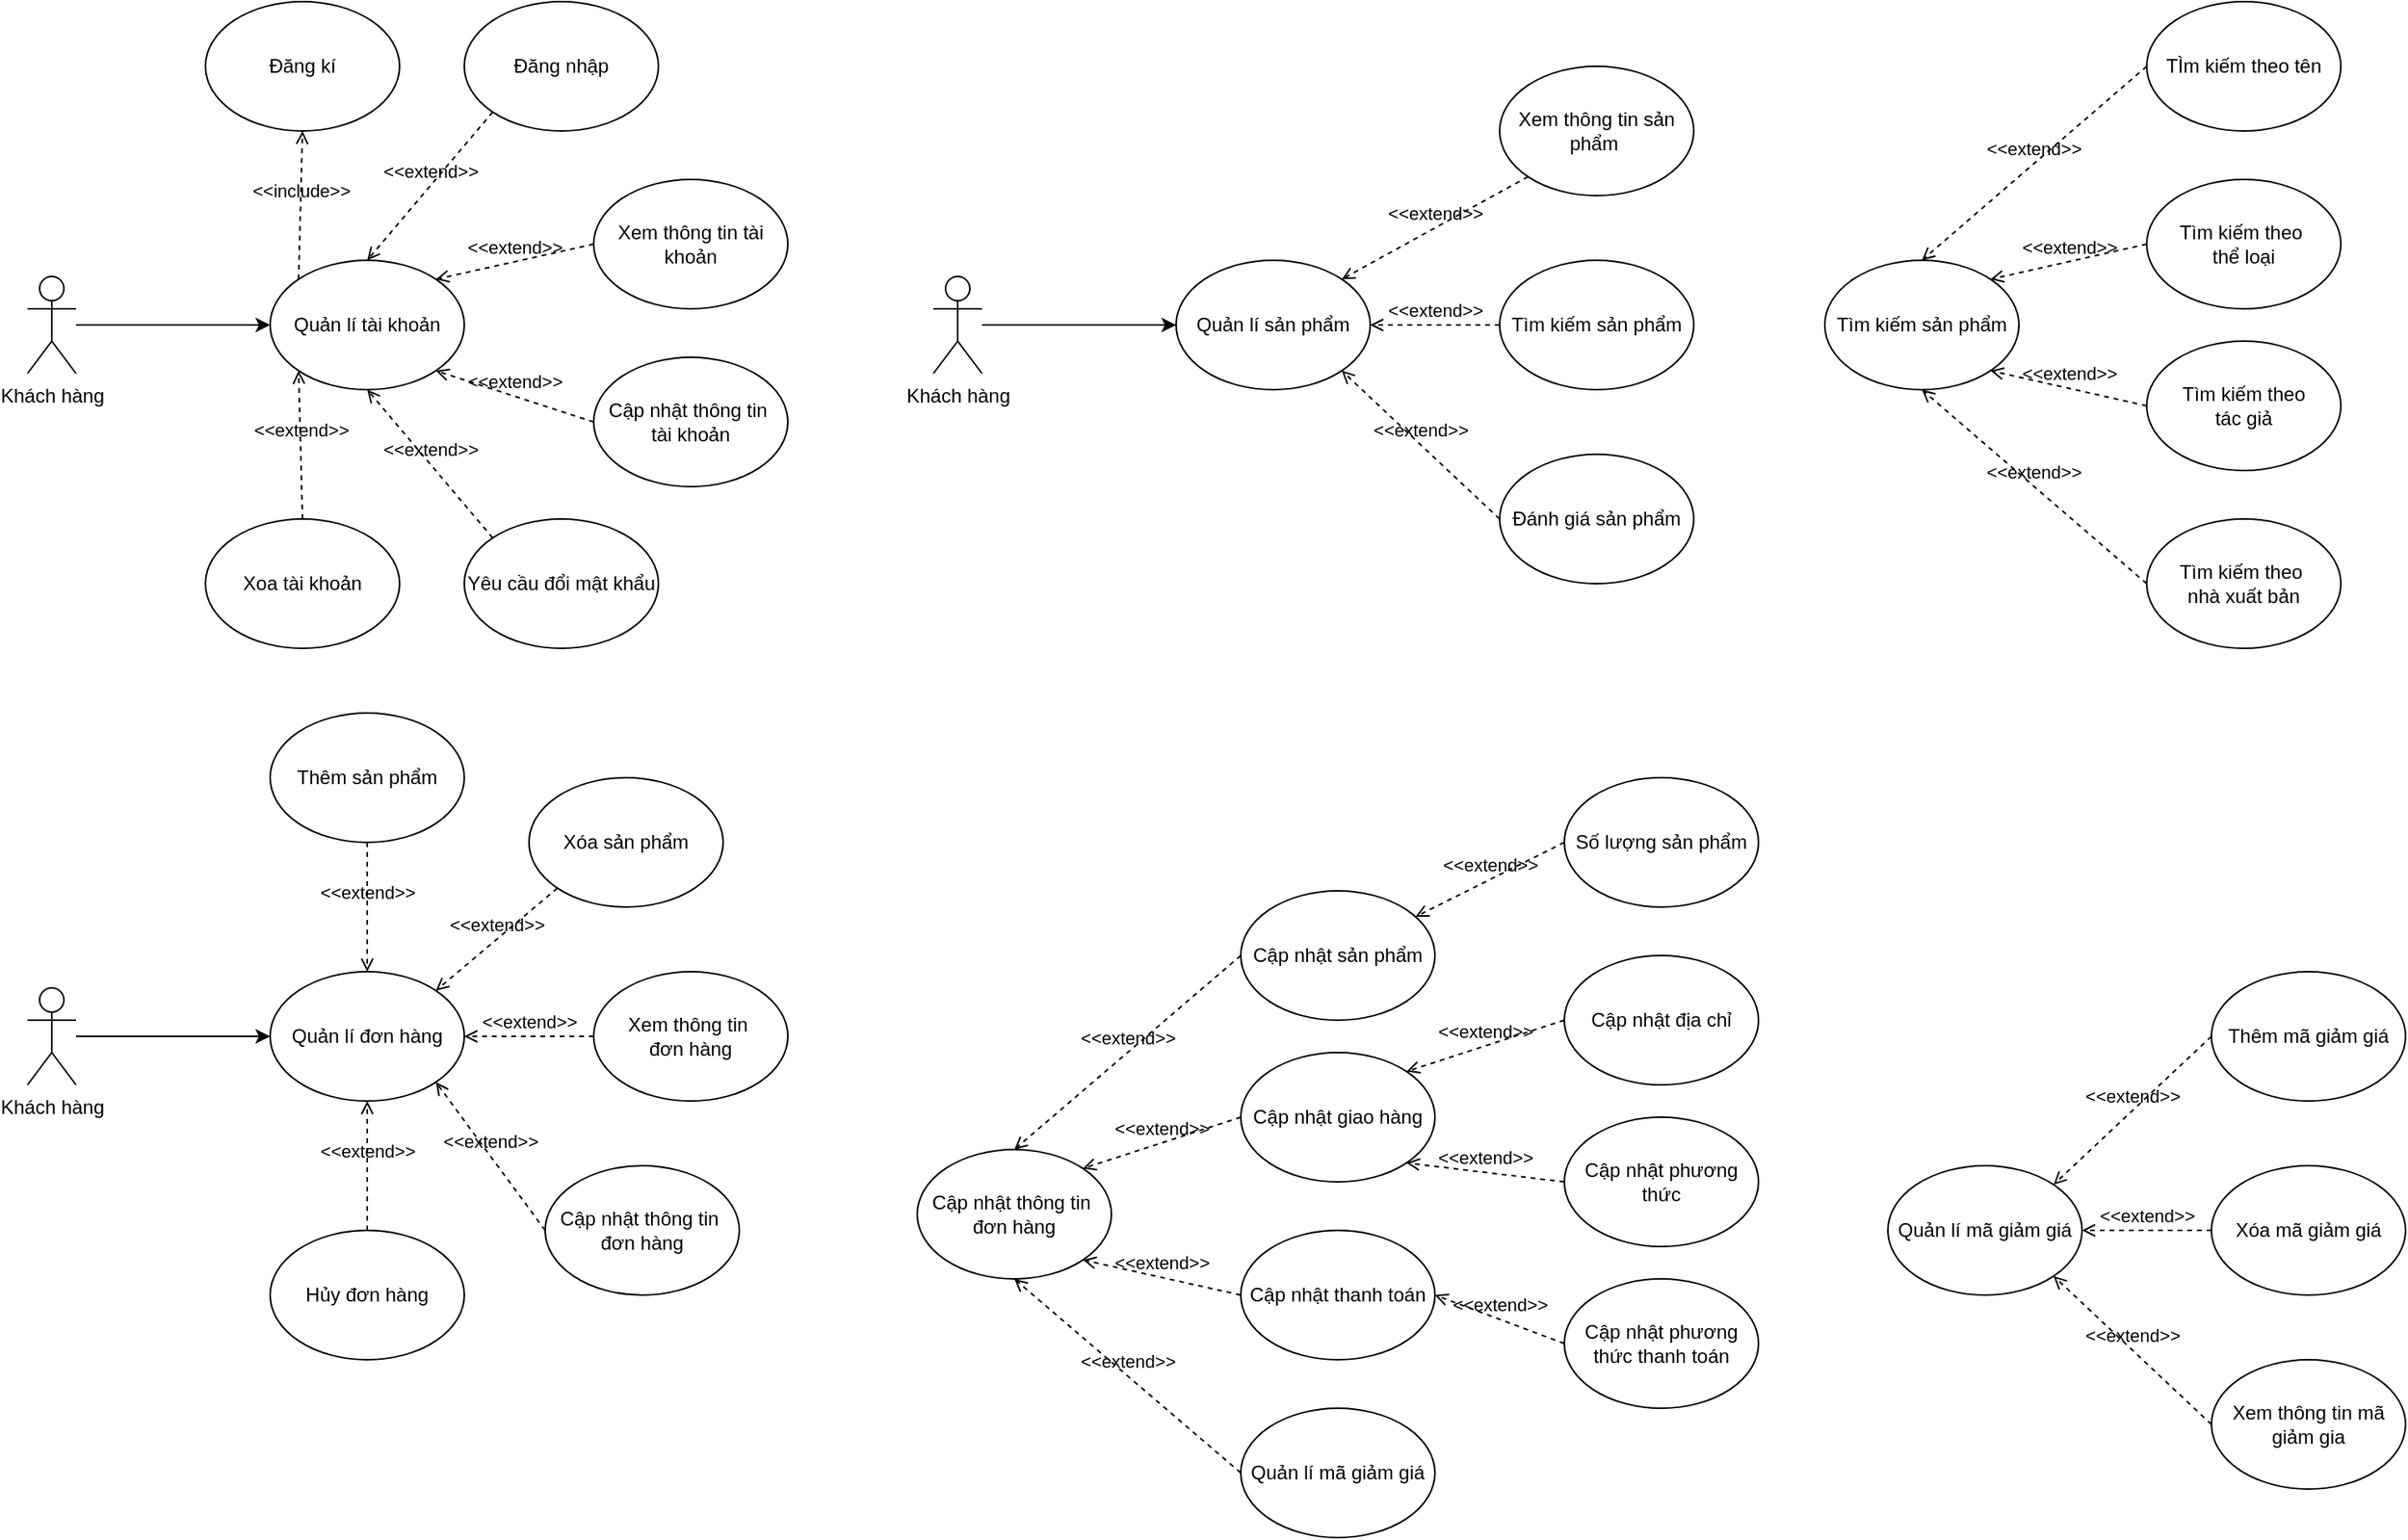 <mxfile version="25.0.3">
  <diagram id="cjc6E5WjeqhHvpoz-hhE" name="Trang-1">
    <mxGraphModel dx="1837" dy="983" grid="1" gridSize="10" guides="1" tooltips="1" connect="1" arrows="1" fold="1" page="1" pageScale="1" pageWidth="827" pageHeight="1169" math="0" shadow="0">
      <root>
        <mxCell id="0" />
        <mxCell id="1" parent="0" />
        <mxCell id="bTF0H9JN2Bej_xpVJtce-15" style="edgeStyle=orthogonalEdgeStyle;rounded=0;orthogonalLoop=1;jettySize=auto;html=1;entryX=0;entryY=0.5;entryDx=0;entryDy=0;" edge="1" parent="1" source="bTF0H9JN2Bej_xpVJtce-1" target="bTF0H9JN2Bej_xpVJtce-2">
          <mxGeometry relative="1" as="geometry" />
        </mxCell>
        <mxCell id="bTF0H9JN2Bej_xpVJtce-1" value="Khách hàng" style="shape=umlActor;verticalLabelPosition=bottom;verticalAlign=top;html=1;outlineConnect=0;" vertex="1" parent="1">
          <mxGeometry x="130" y="290" width="30" height="60" as="geometry" />
        </mxCell>
        <mxCell id="bTF0H9JN2Bej_xpVJtce-2" value="Quản lí tài khoản" style="ellipse;whiteSpace=wrap;html=1;" vertex="1" parent="1">
          <mxGeometry x="280" y="280" width="120" height="80" as="geometry" />
        </mxCell>
        <mxCell id="bTF0H9JN2Bej_xpVJtce-3" value="&amp;lt;&amp;lt;extend&amp;gt;&amp;gt;" style="html=1;verticalAlign=bottom;labelBackgroundColor=none;endArrow=open;endFill=0;dashed=1;rounded=0;entryX=0.5;entryY=0;entryDx=0;entryDy=0;exitX=0;exitY=1;exitDx=0;exitDy=0;" edge="1" parent="1" source="bTF0H9JN2Bej_xpVJtce-5" target="bTF0H9JN2Bej_xpVJtce-2">
          <mxGeometry width="160" relative="1" as="geometry">
            <mxPoint x="70" y="450" as="sourcePoint" />
            <mxPoint x="220" y="450" as="targetPoint" />
          </mxGeometry>
        </mxCell>
        <mxCell id="bTF0H9JN2Bej_xpVJtce-4" value="Đăng kí" style="ellipse;whiteSpace=wrap;html=1;" vertex="1" parent="1">
          <mxGeometry x="240" y="120" width="120" height="80" as="geometry" />
        </mxCell>
        <mxCell id="bTF0H9JN2Bej_xpVJtce-5" value="Đăng nhập" style="ellipse;whiteSpace=wrap;html=1;" vertex="1" parent="1">
          <mxGeometry x="400" y="120" width="120" height="80" as="geometry" />
        </mxCell>
        <mxCell id="bTF0H9JN2Bej_xpVJtce-6" value="Xem thông tin tài khoản" style="ellipse;whiteSpace=wrap;html=1;" vertex="1" parent="1">
          <mxGeometry x="480" y="230" width="120" height="80" as="geometry" />
        </mxCell>
        <mxCell id="bTF0H9JN2Bej_xpVJtce-7" value="Cập nhật thông tin&amp;nbsp;&lt;div&gt;tài khoản&lt;/div&gt;" style="ellipse;whiteSpace=wrap;html=1;" vertex="1" parent="1">
          <mxGeometry x="480" y="340" width="120" height="80" as="geometry" />
        </mxCell>
        <mxCell id="bTF0H9JN2Bej_xpVJtce-8" value="Xoa tài khoản" style="ellipse;whiteSpace=wrap;html=1;" vertex="1" parent="1">
          <mxGeometry x="240" y="440" width="120" height="80" as="geometry" />
        </mxCell>
        <mxCell id="bTF0H9JN2Bej_xpVJtce-9" value="Yêu cầu đổi mật khẩu" style="ellipse;whiteSpace=wrap;html=1;" vertex="1" parent="1">
          <mxGeometry x="400" y="440" width="120" height="80" as="geometry" />
        </mxCell>
        <mxCell id="bTF0H9JN2Bej_xpVJtce-10" value="&amp;lt;&amp;lt;extend&amp;gt;&amp;gt;" style="html=1;verticalAlign=bottom;labelBackgroundColor=none;endArrow=open;endFill=0;dashed=1;rounded=0;entryX=1;entryY=0;entryDx=0;entryDy=0;exitX=0;exitY=0.5;exitDx=0;exitDy=0;" edge="1" parent="1" source="bTF0H9JN2Bej_xpVJtce-6" target="bTF0H9JN2Bej_xpVJtce-2">
          <mxGeometry width="160" relative="1" as="geometry">
            <mxPoint x="428" y="198" as="sourcePoint" />
            <mxPoint x="392" y="302" as="targetPoint" />
          </mxGeometry>
        </mxCell>
        <mxCell id="bTF0H9JN2Bej_xpVJtce-11" value="&amp;lt;&amp;lt;extend&amp;gt;&amp;gt;" style="html=1;verticalAlign=bottom;labelBackgroundColor=none;endArrow=open;endFill=0;dashed=1;rounded=0;entryX=1;entryY=1;entryDx=0;entryDy=0;exitX=0;exitY=0.5;exitDx=0;exitDy=0;" edge="1" parent="1" source="bTF0H9JN2Bej_xpVJtce-7" target="bTF0H9JN2Bej_xpVJtce-2">
          <mxGeometry width="160" relative="1" as="geometry">
            <mxPoint x="490" y="280" as="sourcePoint" />
            <mxPoint x="392" y="302" as="targetPoint" />
          </mxGeometry>
        </mxCell>
        <mxCell id="bTF0H9JN2Bej_xpVJtce-12" value="&amp;lt;&amp;lt;extend&amp;gt;&amp;gt;" style="html=1;verticalAlign=bottom;labelBackgroundColor=none;endArrow=open;endFill=0;dashed=1;rounded=0;entryX=0.5;entryY=1;entryDx=0;entryDy=0;exitX=0;exitY=0;exitDx=0;exitDy=0;" edge="1" parent="1" source="bTF0H9JN2Bej_xpVJtce-9" target="bTF0H9JN2Bej_xpVJtce-2">
          <mxGeometry width="160" relative="1" as="geometry">
            <mxPoint x="428" y="198" as="sourcePoint" />
            <mxPoint x="350" y="290" as="targetPoint" />
          </mxGeometry>
        </mxCell>
        <mxCell id="bTF0H9JN2Bej_xpVJtce-13" value="&amp;lt;&amp;lt;extend&amp;gt;&amp;gt;" style="html=1;verticalAlign=bottom;labelBackgroundColor=none;endArrow=open;endFill=0;dashed=1;rounded=0;entryX=0;entryY=1;entryDx=0;entryDy=0;exitX=0.5;exitY=0;exitDx=0;exitDy=0;" edge="1" parent="1" source="bTF0H9JN2Bej_xpVJtce-8" target="bTF0H9JN2Bej_xpVJtce-2">
          <mxGeometry width="160" relative="1" as="geometry">
            <mxPoint x="428" y="462" as="sourcePoint" />
            <mxPoint x="350" y="370" as="targetPoint" />
          </mxGeometry>
        </mxCell>
        <mxCell id="bTF0H9JN2Bej_xpVJtce-14" value="&amp;lt;&amp;lt;include&amp;gt;&amp;gt;" style="html=1;verticalAlign=bottom;labelBackgroundColor=none;endArrow=open;endFill=0;dashed=1;rounded=0;exitX=0;exitY=0;exitDx=0;exitDy=0;entryX=0.5;entryY=1;entryDx=0;entryDy=0;" edge="1" parent="1" source="bTF0H9JN2Bej_xpVJtce-2" target="bTF0H9JN2Bej_xpVJtce-4">
          <mxGeometry width="160" relative="1" as="geometry">
            <mxPoint x="260" y="330" as="sourcePoint" />
            <mxPoint x="420" y="330" as="targetPoint" />
          </mxGeometry>
        </mxCell>
        <mxCell id="bTF0H9JN2Bej_xpVJtce-16" style="edgeStyle=orthogonalEdgeStyle;rounded=0;orthogonalLoop=1;jettySize=auto;html=1;entryX=0;entryY=0.5;entryDx=0;entryDy=0;" edge="1" parent="1" source="bTF0H9JN2Bej_xpVJtce-17" target="bTF0H9JN2Bej_xpVJtce-18">
          <mxGeometry relative="1" as="geometry" />
        </mxCell>
        <mxCell id="bTF0H9JN2Bej_xpVJtce-17" value="Khách hàng" style="shape=umlActor;verticalLabelPosition=bottom;verticalAlign=top;html=1;outlineConnect=0;" vertex="1" parent="1">
          <mxGeometry x="690" y="290" width="30" height="60" as="geometry" />
        </mxCell>
        <mxCell id="bTF0H9JN2Bej_xpVJtce-18" value="Quản lí sản phẩm" style="ellipse;whiteSpace=wrap;html=1;" vertex="1" parent="1">
          <mxGeometry x="840" y="280" width="120" height="80" as="geometry" />
        </mxCell>
        <mxCell id="bTF0H9JN2Bej_xpVJtce-19" value="&amp;lt;&amp;lt;extend&amp;gt;&amp;gt;" style="html=1;verticalAlign=bottom;labelBackgroundColor=none;endArrow=open;endFill=0;dashed=1;rounded=0;entryX=1;entryY=0;entryDx=0;entryDy=0;exitX=0;exitY=1;exitDx=0;exitDy=0;" edge="1" parent="1" source="bTF0H9JN2Bej_xpVJtce-21" target="bTF0H9JN2Bej_xpVJtce-18">
          <mxGeometry width="160" relative="1" as="geometry">
            <mxPoint x="630" y="450" as="sourcePoint" />
            <mxPoint x="780" y="450" as="targetPoint" />
          </mxGeometry>
        </mxCell>
        <mxCell id="bTF0H9JN2Bej_xpVJtce-20" value="Tìm kiếm sản phẩm" style="ellipse;whiteSpace=wrap;html=1;" vertex="1" parent="1">
          <mxGeometry x="1040" y="280" width="120" height="80" as="geometry" />
        </mxCell>
        <mxCell id="bTF0H9JN2Bej_xpVJtce-21" value="Xem thông tin sản phẩm&amp;nbsp;" style="ellipse;whiteSpace=wrap;html=1;" vertex="1" parent="1">
          <mxGeometry x="1040" y="160" width="120" height="80" as="geometry" />
        </mxCell>
        <mxCell id="bTF0H9JN2Bej_xpVJtce-22" value="Đánh giá sản phẩm" style="ellipse;whiteSpace=wrap;html=1;" vertex="1" parent="1">
          <mxGeometry x="1040" y="400" width="120" height="80" as="geometry" />
        </mxCell>
        <mxCell id="bTF0H9JN2Bej_xpVJtce-26" value="&amp;lt;&amp;lt;extend&amp;gt;&amp;gt;" style="html=1;verticalAlign=bottom;labelBackgroundColor=none;endArrow=open;endFill=0;dashed=1;rounded=0;entryX=1;entryY=1;entryDx=0;entryDy=0;exitX=0;exitY=0.5;exitDx=0;exitDy=0;" edge="1" parent="1" source="bTF0H9JN2Bej_xpVJtce-22" target="bTF0H9JN2Bej_xpVJtce-18">
          <mxGeometry width="160" relative="1" as="geometry">
            <mxPoint x="988" y="198" as="sourcePoint" />
            <mxPoint x="952" y="302" as="targetPoint" />
          </mxGeometry>
        </mxCell>
        <mxCell id="bTF0H9JN2Bej_xpVJtce-46" value="&amp;lt;&amp;lt;extend&amp;gt;&amp;gt;" style="html=1;verticalAlign=bottom;labelBackgroundColor=none;endArrow=open;endFill=0;dashed=1;rounded=0;entryX=1;entryY=0.5;entryDx=0;entryDy=0;exitX=0;exitY=0.5;exitDx=0;exitDy=0;" edge="1" parent="1" source="bTF0H9JN2Bej_xpVJtce-20" target="bTF0H9JN2Bej_xpVJtce-18">
          <mxGeometry width="160" relative="1" as="geometry">
            <mxPoint x="1068" y="238" as="sourcePoint" />
            <mxPoint x="952" y="302" as="targetPoint" />
          </mxGeometry>
        </mxCell>
        <mxCell id="bTF0H9JN2Bej_xpVJtce-47" value="Tìm kiếm sản phẩm" style="ellipse;whiteSpace=wrap;html=1;" vertex="1" parent="1">
          <mxGeometry x="1241" y="280" width="120" height="80" as="geometry" />
        </mxCell>
        <mxCell id="bTF0H9JN2Bej_xpVJtce-48" value="TÌm kiếm theo tên" style="ellipse;whiteSpace=wrap;html=1;" vertex="1" parent="1">
          <mxGeometry x="1440" y="120" width="120" height="80" as="geometry" />
        </mxCell>
        <mxCell id="bTF0H9JN2Bej_xpVJtce-49" value="Tìm kiếm theo&amp;nbsp;&lt;div&gt;thể loại&lt;/div&gt;" style="ellipse;whiteSpace=wrap;html=1;" vertex="1" parent="1">
          <mxGeometry x="1440" y="230" width="120" height="80" as="geometry" />
        </mxCell>
        <mxCell id="bTF0H9JN2Bej_xpVJtce-50" value="Tìm kiếm theo&lt;div&gt;tác giả&lt;/div&gt;" style="ellipse;whiteSpace=wrap;html=1;" vertex="1" parent="1">
          <mxGeometry x="1440" y="330" width="120" height="80" as="geometry" />
        </mxCell>
        <mxCell id="bTF0H9JN2Bej_xpVJtce-51" value="Tìm kiếm theo&amp;nbsp;&lt;div&gt;nhà xuất bản&lt;/div&gt;" style="ellipse;whiteSpace=wrap;html=1;" vertex="1" parent="1">
          <mxGeometry x="1440" y="440" width="120" height="80" as="geometry" />
        </mxCell>
        <mxCell id="bTF0H9JN2Bej_xpVJtce-52" value="&amp;lt;&amp;lt;extend&amp;gt;&amp;gt;" style="html=1;verticalAlign=bottom;labelBackgroundColor=none;endArrow=open;endFill=0;dashed=1;rounded=0;entryX=0.5;entryY=0;entryDx=0;entryDy=0;exitX=0;exitY=0.5;exitDx=0;exitDy=0;" edge="1" parent="1" source="bTF0H9JN2Bej_xpVJtce-48" target="bTF0H9JN2Bej_xpVJtce-47">
          <mxGeometry width="160" relative="1" as="geometry">
            <mxPoint x="1068" y="238" as="sourcePoint" />
            <mxPoint x="952" y="302" as="targetPoint" />
          </mxGeometry>
        </mxCell>
        <mxCell id="bTF0H9JN2Bej_xpVJtce-53" value="&amp;lt;&amp;lt;extend&amp;gt;&amp;gt;" style="html=1;verticalAlign=bottom;labelBackgroundColor=none;endArrow=open;endFill=0;dashed=1;rounded=0;entryX=1;entryY=0;entryDx=0;entryDy=0;exitX=0;exitY=0.5;exitDx=0;exitDy=0;" edge="1" parent="1" source="bTF0H9JN2Bej_xpVJtce-49" target="bTF0H9JN2Bej_xpVJtce-47">
          <mxGeometry width="160" relative="1" as="geometry">
            <mxPoint x="1450" y="170" as="sourcePoint" />
            <mxPoint x="1311" y="290" as="targetPoint" />
          </mxGeometry>
        </mxCell>
        <mxCell id="bTF0H9JN2Bej_xpVJtce-54" value="&amp;lt;&amp;lt;extend&amp;gt;&amp;gt;" style="html=1;verticalAlign=bottom;labelBackgroundColor=none;endArrow=open;endFill=0;dashed=1;rounded=0;entryX=1;entryY=1;entryDx=0;entryDy=0;exitX=0;exitY=0.5;exitDx=0;exitDy=0;" edge="1" parent="1" source="bTF0H9JN2Bej_xpVJtce-50" target="bTF0H9JN2Bej_xpVJtce-47">
          <mxGeometry width="160" relative="1" as="geometry">
            <mxPoint x="1450" y="290" as="sourcePoint" />
            <mxPoint x="1353" y="302" as="targetPoint" />
          </mxGeometry>
        </mxCell>
        <mxCell id="bTF0H9JN2Bej_xpVJtce-55" value="&amp;lt;&amp;lt;extend&amp;gt;&amp;gt;" style="html=1;verticalAlign=bottom;labelBackgroundColor=none;endArrow=open;endFill=0;dashed=1;rounded=0;entryX=0.5;entryY=1;entryDx=0;entryDy=0;exitX=0;exitY=0.5;exitDx=0;exitDy=0;" edge="1" parent="1" source="bTF0H9JN2Bej_xpVJtce-51" target="bTF0H9JN2Bej_xpVJtce-47">
          <mxGeometry width="160" relative="1" as="geometry">
            <mxPoint x="1450" y="410" as="sourcePoint" />
            <mxPoint x="1353" y="358" as="targetPoint" />
          </mxGeometry>
        </mxCell>
        <mxCell id="bTF0H9JN2Bej_xpVJtce-56" style="edgeStyle=orthogonalEdgeStyle;rounded=0;orthogonalLoop=1;jettySize=auto;html=1;entryX=0;entryY=0.5;entryDx=0;entryDy=0;" edge="1" parent="1" source="bTF0H9JN2Bej_xpVJtce-57" target="bTF0H9JN2Bej_xpVJtce-58">
          <mxGeometry relative="1" as="geometry" />
        </mxCell>
        <mxCell id="bTF0H9JN2Bej_xpVJtce-57" value="Khách hàng" style="shape=umlActor;verticalLabelPosition=bottom;verticalAlign=top;html=1;outlineConnect=0;" vertex="1" parent="1">
          <mxGeometry x="130" y="730" width="30" height="60" as="geometry" />
        </mxCell>
        <mxCell id="bTF0H9JN2Bej_xpVJtce-58" value="Quản lí đơn hàng" style="ellipse;whiteSpace=wrap;html=1;" vertex="1" parent="1">
          <mxGeometry x="280" y="720" width="120" height="80" as="geometry" />
        </mxCell>
        <mxCell id="bTF0H9JN2Bej_xpVJtce-59" value="&amp;lt;&amp;lt;extend&amp;gt;&amp;gt;" style="html=1;verticalAlign=bottom;labelBackgroundColor=none;endArrow=open;endFill=0;dashed=1;rounded=0;entryX=1;entryY=0;entryDx=0;entryDy=0;exitX=0;exitY=1;exitDx=0;exitDy=0;" edge="1" parent="1" source="bTF0H9JN2Bej_xpVJtce-61" target="bTF0H9JN2Bej_xpVJtce-58">
          <mxGeometry width="160" relative="1" as="geometry">
            <mxPoint x="70" y="890" as="sourcePoint" />
            <mxPoint x="220" y="890" as="targetPoint" />
          </mxGeometry>
        </mxCell>
        <mxCell id="bTF0H9JN2Bej_xpVJtce-60" value="Thêm sản phẩm" style="ellipse;whiteSpace=wrap;html=1;" vertex="1" parent="1">
          <mxGeometry x="280" y="560" width="120" height="80" as="geometry" />
        </mxCell>
        <mxCell id="bTF0H9JN2Bej_xpVJtce-61" value="Xóa sản phẩm" style="ellipse;whiteSpace=wrap;html=1;" vertex="1" parent="1">
          <mxGeometry x="440" y="600" width="120" height="80" as="geometry" />
        </mxCell>
        <mxCell id="bTF0H9JN2Bej_xpVJtce-62" value="Xem thông tin&amp;nbsp;&lt;div&gt;đơn hàng&lt;/div&gt;" style="ellipse;whiteSpace=wrap;html=1;" vertex="1" parent="1">
          <mxGeometry x="480" y="720" width="120" height="80" as="geometry" />
        </mxCell>
        <mxCell id="bTF0H9JN2Bej_xpVJtce-63" value="Cập nhật thông tin&amp;nbsp;&lt;div&gt;đơn hàng&lt;/div&gt;" style="ellipse;whiteSpace=wrap;html=1;" vertex="1" parent="1">
          <mxGeometry x="450" y="840" width="120" height="80" as="geometry" />
        </mxCell>
        <mxCell id="bTF0H9JN2Bej_xpVJtce-64" value="Hủy đơn hàng" style="ellipse;whiteSpace=wrap;html=1;" vertex="1" parent="1">
          <mxGeometry x="280" y="880" width="120" height="80" as="geometry" />
        </mxCell>
        <mxCell id="bTF0H9JN2Bej_xpVJtce-66" value="&amp;lt;&amp;lt;extend&amp;gt;&amp;gt;" style="html=1;verticalAlign=bottom;labelBackgroundColor=none;endArrow=open;endFill=0;dashed=1;rounded=0;entryX=1;entryY=0.5;entryDx=0;entryDy=0;exitX=0;exitY=0.5;exitDx=0;exitDy=0;" edge="1" parent="1" source="bTF0H9JN2Bej_xpVJtce-62" target="bTF0H9JN2Bej_xpVJtce-58">
          <mxGeometry width="160" relative="1" as="geometry">
            <mxPoint x="428" y="638" as="sourcePoint" />
            <mxPoint x="392" y="742" as="targetPoint" />
          </mxGeometry>
        </mxCell>
        <mxCell id="bTF0H9JN2Bej_xpVJtce-67" value="&amp;lt;&amp;lt;extend&amp;gt;&amp;gt;" style="html=1;verticalAlign=bottom;labelBackgroundColor=none;endArrow=open;endFill=0;dashed=1;rounded=0;entryX=1;entryY=1;entryDx=0;entryDy=0;exitX=0;exitY=0.5;exitDx=0;exitDy=0;" edge="1" parent="1" source="bTF0H9JN2Bej_xpVJtce-63" target="bTF0H9JN2Bej_xpVJtce-58">
          <mxGeometry width="160" relative="1" as="geometry">
            <mxPoint x="490" y="720" as="sourcePoint" />
            <mxPoint x="392" y="742" as="targetPoint" />
          </mxGeometry>
        </mxCell>
        <mxCell id="bTF0H9JN2Bej_xpVJtce-69" value="&amp;lt;&amp;lt;extend&amp;gt;&amp;gt;" style="html=1;verticalAlign=bottom;labelBackgroundColor=none;endArrow=open;endFill=0;dashed=1;rounded=0;entryX=0.5;entryY=1;entryDx=0;entryDy=0;exitX=0.5;exitY=0;exitDx=0;exitDy=0;" edge="1" parent="1" source="bTF0H9JN2Bej_xpVJtce-64" target="bTF0H9JN2Bej_xpVJtce-58">
          <mxGeometry width="160" relative="1" as="geometry">
            <mxPoint x="428" y="902" as="sourcePoint" />
            <mxPoint x="350" y="810" as="targetPoint" />
          </mxGeometry>
        </mxCell>
        <mxCell id="bTF0H9JN2Bej_xpVJtce-72" value="&amp;lt;&amp;lt;extend&amp;gt;&amp;gt;" style="html=1;verticalAlign=bottom;labelBackgroundColor=none;endArrow=open;endFill=0;dashed=1;rounded=0;entryX=0.5;entryY=0;entryDx=0;entryDy=0;exitX=0.5;exitY=1;exitDx=0;exitDy=0;" edge="1" parent="1" source="bTF0H9JN2Bej_xpVJtce-60" target="bTF0H9JN2Bej_xpVJtce-58">
          <mxGeometry width="160" relative="1" as="geometry">
            <mxPoint x="468" y="678" as="sourcePoint" />
            <mxPoint x="392" y="742" as="targetPoint" />
          </mxGeometry>
        </mxCell>
        <mxCell id="bTF0H9JN2Bej_xpVJtce-73" value="Cập nhật thông tin&amp;nbsp;&lt;div&gt;đơn hàng&lt;/div&gt;" style="ellipse;whiteSpace=wrap;html=1;" vertex="1" parent="1">
          <mxGeometry x="680" y="830" width="120" height="80" as="geometry" />
        </mxCell>
        <mxCell id="bTF0H9JN2Bej_xpVJtce-74" value="Cập nhật sản phẩm" style="ellipse;whiteSpace=wrap;html=1;" vertex="1" parent="1">
          <mxGeometry x="880" y="670" width="120" height="80" as="geometry" />
        </mxCell>
        <mxCell id="bTF0H9JN2Bej_xpVJtce-75" value="Cập nhật giao hàng" style="ellipse;whiteSpace=wrap;html=1;" vertex="1" parent="1">
          <mxGeometry x="880" y="770" width="120" height="80" as="geometry" />
        </mxCell>
        <mxCell id="bTF0H9JN2Bej_xpVJtce-78" value="Cập nhật thanh toán" style="ellipse;whiteSpace=wrap;html=1;" vertex="1" parent="1">
          <mxGeometry x="880" y="880" width="120" height="80" as="geometry" />
        </mxCell>
        <mxCell id="bTF0H9JN2Bej_xpVJtce-79" value="Quản lí mã giảm giá" style="ellipse;whiteSpace=wrap;html=1;" vertex="1" parent="1">
          <mxGeometry x="880" y="990" width="120" height="80" as="geometry" />
        </mxCell>
        <mxCell id="bTF0H9JN2Bej_xpVJtce-80" value="&amp;lt;&amp;lt;extend&amp;gt;&amp;gt;" style="html=1;verticalAlign=bottom;labelBackgroundColor=none;endArrow=open;endFill=0;dashed=1;rounded=0;entryX=0.5;entryY=0;entryDx=0;entryDy=0;exitX=0;exitY=0.5;exitDx=0;exitDy=0;" edge="1" parent="1" source="bTF0H9JN2Bej_xpVJtce-74" target="bTF0H9JN2Bej_xpVJtce-73">
          <mxGeometry width="160" relative="1" as="geometry">
            <mxPoint x="468" y="788" as="sourcePoint" />
            <mxPoint x="392" y="852" as="targetPoint" />
          </mxGeometry>
        </mxCell>
        <mxCell id="bTF0H9JN2Bej_xpVJtce-81" value="&amp;lt;&amp;lt;extend&amp;gt;&amp;gt;" style="html=1;verticalAlign=bottom;labelBackgroundColor=none;endArrow=open;endFill=0;dashed=1;rounded=0;entryX=1;entryY=0;entryDx=0;entryDy=0;exitX=0;exitY=0.5;exitDx=0;exitDy=0;" edge="1" parent="1" source="bTF0H9JN2Bej_xpVJtce-75" target="bTF0H9JN2Bej_xpVJtce-73">
          <mxGeometry width="160" relative="1" as="geometry">
            <mxPoint x="880" y="720" as="sourcePoint" />
            <mxPoint x="750" y="840" as="targetPoint" />
          </mxGeometry>
        </mxCell>
        <mxCell id="bTF0H9JN2Bej_xpVJtce-82" value="&amp;lt;&amp;lt;extend&amp;gt;&amp;gt;" style="html=1;verticalAlign=bottom;labelBackgroundColor=none;endArrow=open;endFill=0;dashed=1;rounded=0;entryX=1;entryY=1;entryDx=0;entryDy=0;exitX=0;exitY=0.5;exitDx=0;exitDy=0;" edge="1" parent="1" source="bTF0H9JN2Bej_xpVJtce-78" target="bTF0H9JN2Bej_xpVJtce-73">
          <mxGeometry width="160" relative="1" as="geometry">
            <mxPoint x="890" y="820" as="sourcePoint" />
            <mxPoint x="792" y="852" as="targetPoint" />
          </mxGeometry>
        </mxCell>
        <mxCell id="bTF0H9JN2Bej_xpVJtce-83" value="&amp;lt;&amp;lt;extend&amp;gt;&amp;gt;" style="html=1;verticalAlign=bottom;labelBackgroundColor=none;endArrow=open;endFill=0;dashed=1;rounded=0;entryX=0.5;entryY=1;entryDx=0;entryDy=0;exitX=0;exitY=0.5;exitDx=0;exitDy=0;" edge="1" parent="1" source="bTF0H9JN2Bej_xpVJtce-79" target="bTF0H9JN2Bej_xpVJtce-73">
          <mxGeometry width="160" relative="1" as="geometry">
            <mxPoint x="890" y="930" as="sourcePoint" />
            <mxPoint x="792" y="908" as="targetPoint" />
          </mxGeometry>
        </mxCell>
        <mxCell id="bTF0H9JN2Bej_xpVJtce-84" value="Số lượng sản phẩm" style="ellipse;whiteSpace=wrap;html=1;" vertex="1" parent="1">
          <mxGeometry x="1080" y="600" width="120" height="80" as="geometry" />
        </mxCell>
        <mxCell id="bTF0H9JN2Bej_xpVJtce-85" value="Cập nhật địa chỉ" style="ellipse;whiteSpace=wrap;html=1;" vertex="1" parent="1">
          <mxGeometry x="1080" y="710" width="120" height="80" as="geometry" />
        </mxCell>
        <mxCell id="bTF0H9JN2Bej_xpVJtce-86" value="Cập nhật phương thức" style="ellipse;whiteSpace=wrap;html=1;" vertex="1" parent="1">
          <mxGeometry x="1080" y="810" width="120" height="80" as="geometry" />
        </mxCell>
        <mxCell id="bTF0H9JN2Bej_xpVJtce-87" value="&amp;lt;&amp;lt;extend&amp;gt;&amp;gt;" style="html=1;verticalAlign=bottom;labelBackgroundColor=none;endArrow=open;endFill=0;dashed=1;rounded=0;exitX=0;exitY=0.5;exitDx=0;exitDy=0;" edge="1" parent="1" source="bTF0H9JN2Bej_xpVJtce-84" target="bTF0H9JN2Bej_xpVJtce-74">
          <mxGeometry width="160" relative="1" as="geometry">
            <mxPoint x="890" y="720" as="sourcePoint" />
            <mxPoint x="750" y="840" as="targetPoint" />
          </mxGeometry>
        </mxCell>
        <mxCell id="bTF0H9JN2Bej_xpVJtce-88" value="&amp;lt;&amp;lt;extend&amp;gt;&amp;gt;" style="html=1;verticalAlign=bottom;labelBackgroundColor=none;endArrow=open;endFill=0;dashed=1;rounded=0;entryX=1;entryY=0;entryDx=0;entryDy=0;exitX=0;exitY=0.5;exitDx=0;exitDy=0;" edge="1" parent="1" source="bTF0H9JN2Bej_xpVJtce-85" target="bTF0H9JN2Bej_xpVJtce-75">
          <mxGeometry width="160" relative="1" as="geometry">
            <mxPoint x="1090" y="650" as="sourcePoint" />
            <mxPoint x="1010" y="720" as="targetPoint" />
          </mxGeometry>
        </mxCell>
        <mxCell id="bTF0H9JN2Bej_xpVJtce-89" value="&amp;lt;&amp;lt;extend&amp;gt;&amp;gt;" style="html=1;verticalAlign=bottom;labelBackgroundColor=none;endArrow=open;endFill=0;dashed=1;rounded=0;entryX=1;entryY=1;entryDx=0;entryDy=0;exitX=0;exitY=0.5;exitDx=0;exitDy=0;" edge="1" parent="1" source="bTF0H9JN2Bej_xpVJtce-86" target="bTF0H9JN2Bej_xpVJtce-75">
          <mxGeometry width="160" relative="1" as="geometry">
            <mxPoint x="1090" y="750" as="sourcePoint" />
            <mxPoint x="992" y="792" as="targetPoint" />
          </mxGeometry>
        </mxCell>
        <mxCell id="bTF0H9JN2Bej_xpVJtce-90" value="Cập nhật phương thức thanh toán" style="ellipse;whiteSpace=wrap;html=1;" vertex="1" parent="1">
          <mxGeometry x="1080" y="910" width="120" height="80" as="geometry" />
        </mxCell>
        <mxCell id="bTF0H9JN2Bej_xpVJtce-92" value="&amp;lt;&amp;lt;extend&amp;gt;&amp;gt;" style="html=1;verticalAlign=bottom;labelBackgroundColor=none;endArrow=open;endFill=0;dashed=1;rounded=0;entryX=1;entryY=0.5;entryDx=0;entryDy=0;exitX=0;exitY=0.5;exitDx=0;exitDy=0;" edge="1" parent="1" source="bTF0H9JN2Bej_xpVJtce-90" target="bTF0H9JN2Bej_xpVJtce-78">
          <mxGeometry width="160" relative="1" as="geometry">
            <mxPoint x="1090" y="870" as="sourcePoint" />
            <mxPoint x="992" y="848" as="targetPoint" />
          </mxGeometry>
        </mxCell>
        <mxCell id="bTF0H9JN2Bej_xpVJtce-95" value="Quản lí mã giảm giá" style="ellipse;whiteSpace=wrap;html=1;" vertex="1" parent="1">
          <mxGeometry x="1280" y="840" width="120" height="80" as="geometry" />
        </mxCell>
        <mxCell id="bTF0H9JN2Bej_xpVJtce-96" value="Thêm mã giảm giá" style="ellipse;whiteSpace=wrap;html=1;" vertex="1" parent="1">
          <mxGeometry x="1480" y="720" width="120" height="80" as="geometry" />
        </mxCell>
        <mxCell id="bTF0H9JN2Bej_xpVJtce-97" value="Xóa mã giảm giá" style="ellipse;whiteSpace=wrap;html=1;" vertex="1" parent="1">
          <mxGeometry x="1480" y="840" width="120" height="80" as="geometry" />
        </mxCell>
        <mxCell id="bTF0H9JN2Bej_xpVJtce-98" value="Xem thông tin mã giảm gia" style="ellipse;whiteSpace=wrap;html=1;" vertex="1" parent="1">
          <mxGeometry x="1480" y="960" width="120" height="80" as="geometry" />
        </mxCell>
        <mxCell id="bTF0H9JN2Bej_xpVJtce-99" value="&amp;lt;&amp;lt;extend&amp;gt;&amp;gt;" style="html=1;verticalAlign=bottom;labelBackgroundColor=none;endArrow=open;endFill=0;dashed=1;rounded=0;exitX=0;exitY=0.5;exitDx=0;exitDy=0;entryX=1;entryY=0;entryDx=0;entryDy=0;" edge="1" parent="1" source="bTF0H9JN2Bej_xpVJtce-96" target="bTF0H9JN2Bej_xpVJtce-95">
          <mxGeometry width="160" relative="1" as="geometry">
            <mxPoint x="1090" y="650" as="sourcePoint" />
            <mxPoint x="998" y="696" as="targetPoint" />
          </mxGeometry>
        </mxCell>
        <mxCell id="bTF0H9JN2Bej_xpVJtce-100" value="&amp;lt;&amp;lt;extend&amp;gt;&amp;gt;" style="html=1;verticalAlign=bottom;labelBackgroundColor=none;endArrow=open;endFill=0;dashed=1;rounded=0;exitX=0;exitY=0.5;exitDx=0;exitDy=0;entryX=1;entryY=0.5;entryDx=0;entryDy=0;" edge="1" parent="1" source="bTF0H9JN2Bej_xpVJtce-97" target="bTF0H9JN2Bej_xpVJtce-95">
          <mxGeometry width="160" relative="1" as="geometry">
            <mxPoint x="1490" y="770" as="sourcePoint" />
            <mxPoint x="1392" y="862" as="targetPoint" />
          </mxGeometry>
        </mxCell>
        <mxCell id="bTF0H9JN2Bej_xpVJtce-101" value="&amp;lt;&amp;lt;extend&amp;gt;&amp;gt;" style="html=1;verticalAlign=bottom;labelBackgroundColor=none;endArrow=open;endFill=0;dashed=1;rounded=0;exitX=0;exitY=0.5;exitDx=0;exitDy=0;entryX=1;entryY=1;entryDx=0;entryDy=0;" edge="1" parent="1" source="bTF0H9JN2Bej_xpVJtce-98" target="bTF0H9JN2Bej_xpVJtce-95">
          <mxGeometry width="160" relative="1" as="geometry">
            <mxPoint x="1490" y="890" as="sourcePoint" />
            <mxPoint x="1410" y="890" as="targetPoint" />
          </mxGeometry>
        </mxCell>
      </root>
    </mxGraphModel>
  </diagram>
</mxfile>
